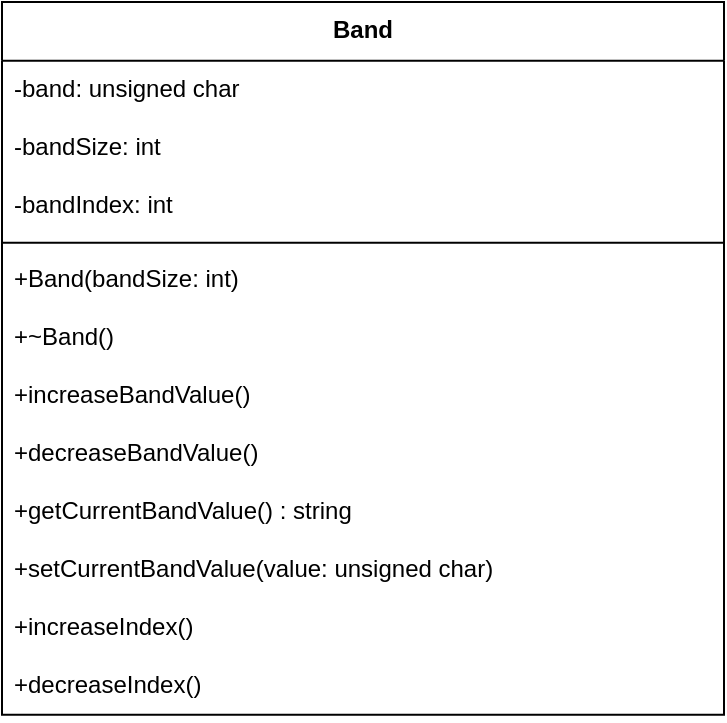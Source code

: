 <mxfile version="28.2.7">
  <diagram name="Seite-1" id="Mf4pJQINIsVvI6grORsi">
    <mxGraphModel dx="1426" dy="768" grid="1" gridSize="10" guides="1" tooltips="1" connect="1" arrows="1" fold="1" page="1" pageScale="1" pageWidth="827" pageHeight="1169" math="0" shadow="0">
      <root>
        <mxCell id="0" />
        <mxCell id="1" parent="0" />
        <mxCell id="8mdRNxYV0NPmIafyGJd7-55" value="Band" style="swimlane;fontStyle=1;align=center;verticalAlign=top;childLayout=stackLayout;horizontal=1;startSize=29.333;horizontalStack=0;resizeParent=1;resizeParentMax=0;resizeLast=0;collapsible=0;marginBottom=0;" vertex="1" parent="1">
          <mxGeometry x="20" y="20" width="361" height="356.333" as="geometry" />
        </mxCell>
        <mxCell id="8mdRNxYV0NPmIafyGJd7-56" value="-band: unsigned char" style="text;strokeColor=none;fillColor=none;align=left;verticalAlign=top;spacingLeft=4;spacingRight=4;overflow=hidden;rotatable=0;points=[[0,0.5],[1,0.5]];portConstraint=eastwest;" vertex="1" parent="8mdRNxYV0NPmIafyGJd7-55">
          <mxGeometry y="29.333" width="361" height="29" as="geometry" />
        </mxCell>
        <mxCell id="8mdRNxYV0NPmIafyGJd7-57" value="-bandSize: int" style="text;strokeColor=none;fillColor=none;align=left;verticalAlign=top;spacingLeft=4;spacingRight=4;overflow=hidden;rotatable=0;points=[[0,0.5],[1,0.5]];portConstraint=eastwest;" vertex="1" parent="8mdRNxYV0NPmIafyGJd7-55">
          <mxGeometry y="58.333" width="361" height="29" as="geometry" />
        </mxCell>
        <mxCell id="8mdRNxYV0NPmIafyGJd7-58" value="-bandIndex: int" style="text;strokeColor=none;fillColor=none;align=left;verticalAlign=top;spacingLeft=4;spacingRight=4;overflow=hidden;rotatable=0;points=[[0,0.5],[1,0.5]];portConstraint=eastwest;" vertex="1" parent="8mdRNxYV0NPmIafyGJd7-55">
          <mxGeometry y="87.333" width="361" height="29" as="geometry" />
        </mxCell>
        <mxCell id="8mdRNxYV0NPmIafyGJd7-59" style="line;strokeWidth=1;fillColor=none;align=left;verticalAlign=middle;spacingTop=-1;spacingLeft=3;spacingRight=3;rotatable=0;labelPosition=right;points=[];portConstraint=eastwest;strokeColor=inherit;" vertex="1" parent="8mdRNxYV0NPmIafyGJd7-55">
          <mxGeometry y="116.333" width="361" height="8" as="geometry" />
        </mxCell>
        <mxCell id="8mdRNxYV0NPmIafyGJd7-60" value="+Band(bandSize: int)" style="text;strokeColor=none;fillColor=none;align=left;verticalAlign=top;spacingLeft=4;spacingRight=4;overflow=hidden;rotatable=0;points=[[0,0.5],[1,0.5]];portConstraint=eastwest;" vertex="1" parent="8mdRNxYV0NPmIafyGJd7-55">
          <mxGeometry y="124.333" width="361" height="29" as="geometry" />
        </mxCell>
        <mxCell id="8mdRNxYV0NPmIafyGJd7-61" value="+~Band()" style="text;strokeColor=none;fillColor=none;align=left;verticalAlign=top;spacingLeft=4;spacingRight=4;overflow=hidden;rotatable=0;points=[[0,0.5],[1,0.5]];portConstraint=eastwest;" vertex="1" parent="8mdRNxYV0NPmIafyGJd7-55">
          <mxGeometry y="153.333" width="361" height="29" as="geometry" />
        </mxCell>
        <mxCell id="8mdRNxYV0NPmIafyGJd7-62" value="+increaseBandValue()" style="text;strokeColor=none;fillColor=none;align=left;verticalAlign=top;spacingLeft=4;spacingRight=4;overflow=hidden;rotatable=0;points=[[0,0.5],[1,0.5]];portConstraint=eastwest;" vertex="1" parent="8mdRNxYV0NPmIafyGJd7-55">
          <mxGeometry y="182.333" width="361" height="29" as="geometry" />
        </mxCell>
        <mxCell id="8mdRNxYV0NPmIafyGJd7-63" value="+decreaseBandValue()" style="text;strokeColor=none;fillColor=none;align=left;verticalAlign=top;spacingLeft=4;spacingRight=4;overflow=hidden;rotatable=0;points=[[0,0.5],[1,0.5]];portConstraint=eastwest;" vertex="1" parent="8mdRNxYV0NPmIafyGJd7-55">
          <mxGeometry y="211.333" width="361" height="29" as="geometry" />
        </mxCell>
        <mxCell id="8mdRNxYV0NPmIafyGJd7-64" value="+getCurrentBandValue() : string" style="text;strokeColor=none;fillColor=none;align=left;verticalAlign=top;spacingLeft=4;spacingRight=4;overflow=hidden;rotatable=0;points=[[0,0.5],[1,0.5]];portConstraint=eastwest;" vertex="1" parent="8mdRNxYV0NPmIafyGJd7-55">
          <mxGeometry y="240.333" width="361" height="29" as="geometry" />
        </mxCell>
        <mxCell id="8mdRNxYV0NPmIafyGJd7-65" value="+setCurrentBandValue(value: unsigned char)" style="text;strokeColor=none;fillColor=none;align=left;verticalAlign=top;spacingLeft=4;spacingRight=4;overflow=hidden;rotatable=0;points=[[0,0.5],[1,0.5]];portConstraint=eastwest;" vertex="1" parent="8mdRNxYV0NPmIafyGJd7-55">
          <mxGeometry y="269.333" width="361" height="29" as="geometry" />
        </mxCell>
        <mxCell id="8mdRNxYV0NPmIafyGJd7-66" value="+increaseIndex()" style="text;strokeColor=none;fillColor=none;align=left;verticalAlign=top;spacingLeft=4;spacingRight=4;overflow=hidden;rotatable=0;points=[[0,0.5],[1,0.5]];portConstraint=eastwest;" vertex="1" parent="8mdRNxYV0NPmIafyGJd7-55">
          <mxGeometry y="298.333" width="361" height="29" as="geometry" />
        </mxCell>
        <mxCell id="8mdRNxYV0NPmIafyGJd7-67" value="+decreaseIndex()" style="text;strokeColor=none;fillColor=none;align=left;verticalAlign=top;spacingLeft=4;spacingRight=4;overflow=hidden;rotatable=0;points=[[0,0.5],[1,0.5]];portConstraint=eastwest;" vertex="1" parent="8mdRNxYV0NPmIafyGJd7-55">
          <mxGeometry y="327.333" width="361" height="29" as="geometry" />
        </mxCell>
      </root>
    </mxGraphModel>
  </diagram>
</mxfile>
